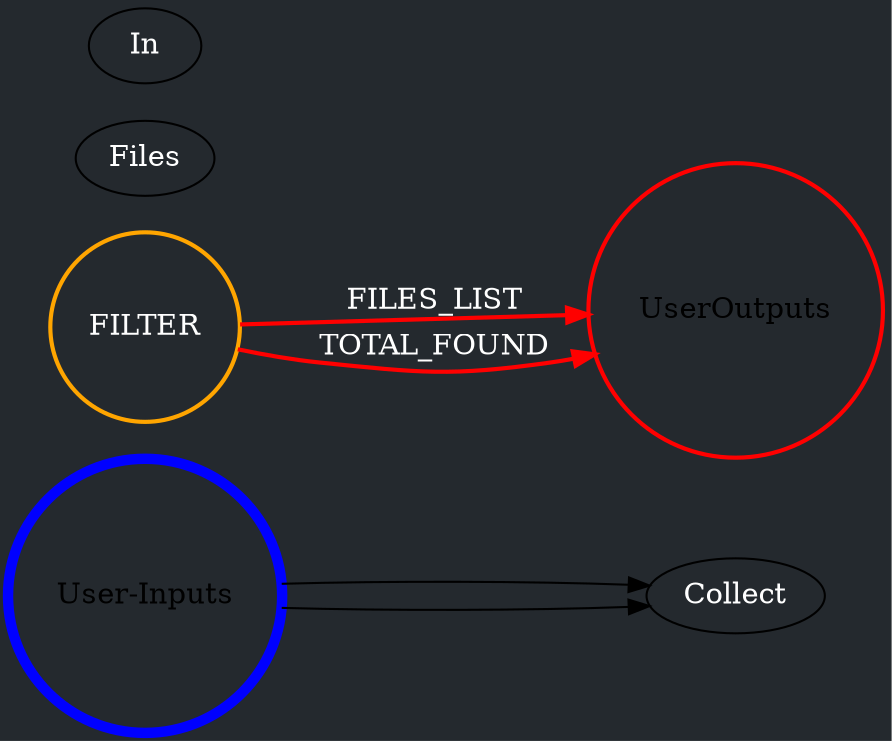 digraph FlowDiagram {
  rankdir=LR;
  size="400,600";
  bgcolor="#24292e"
  user_inputs [label="User-Inputs", shape=circle, color=blue, penwidth=5 ];
  user_outputs [label="User-Outputs", shape=circle, color=red, penwidth=5 ];
  node [fontcolor=white];
  edge [fontcolor=white];
  Collect Files In Folder [label="Collect Files In Folder\n(1)", shape=circle, color=green, penwidth=2 ];
  user_inputs -> Collect Files In Folder [label="FOLDER_NAME", color=orange, penwidth=2 ];
  user_inputs -> Collect Files In Folder [label="FILTER", color=orange, penwidth=2 ];
  Collect Files In Folder -> user_outputs [label="FILES_LIST", color=red, penwidth=2 ];
  Collect Files In Folder -> user_outputs [label="TOTAL_FOUND", color=red, penwidth=2 ];
  user_outputs [label="UserOutputs", shape=circle, color=red , penwidth=2 ];
}
